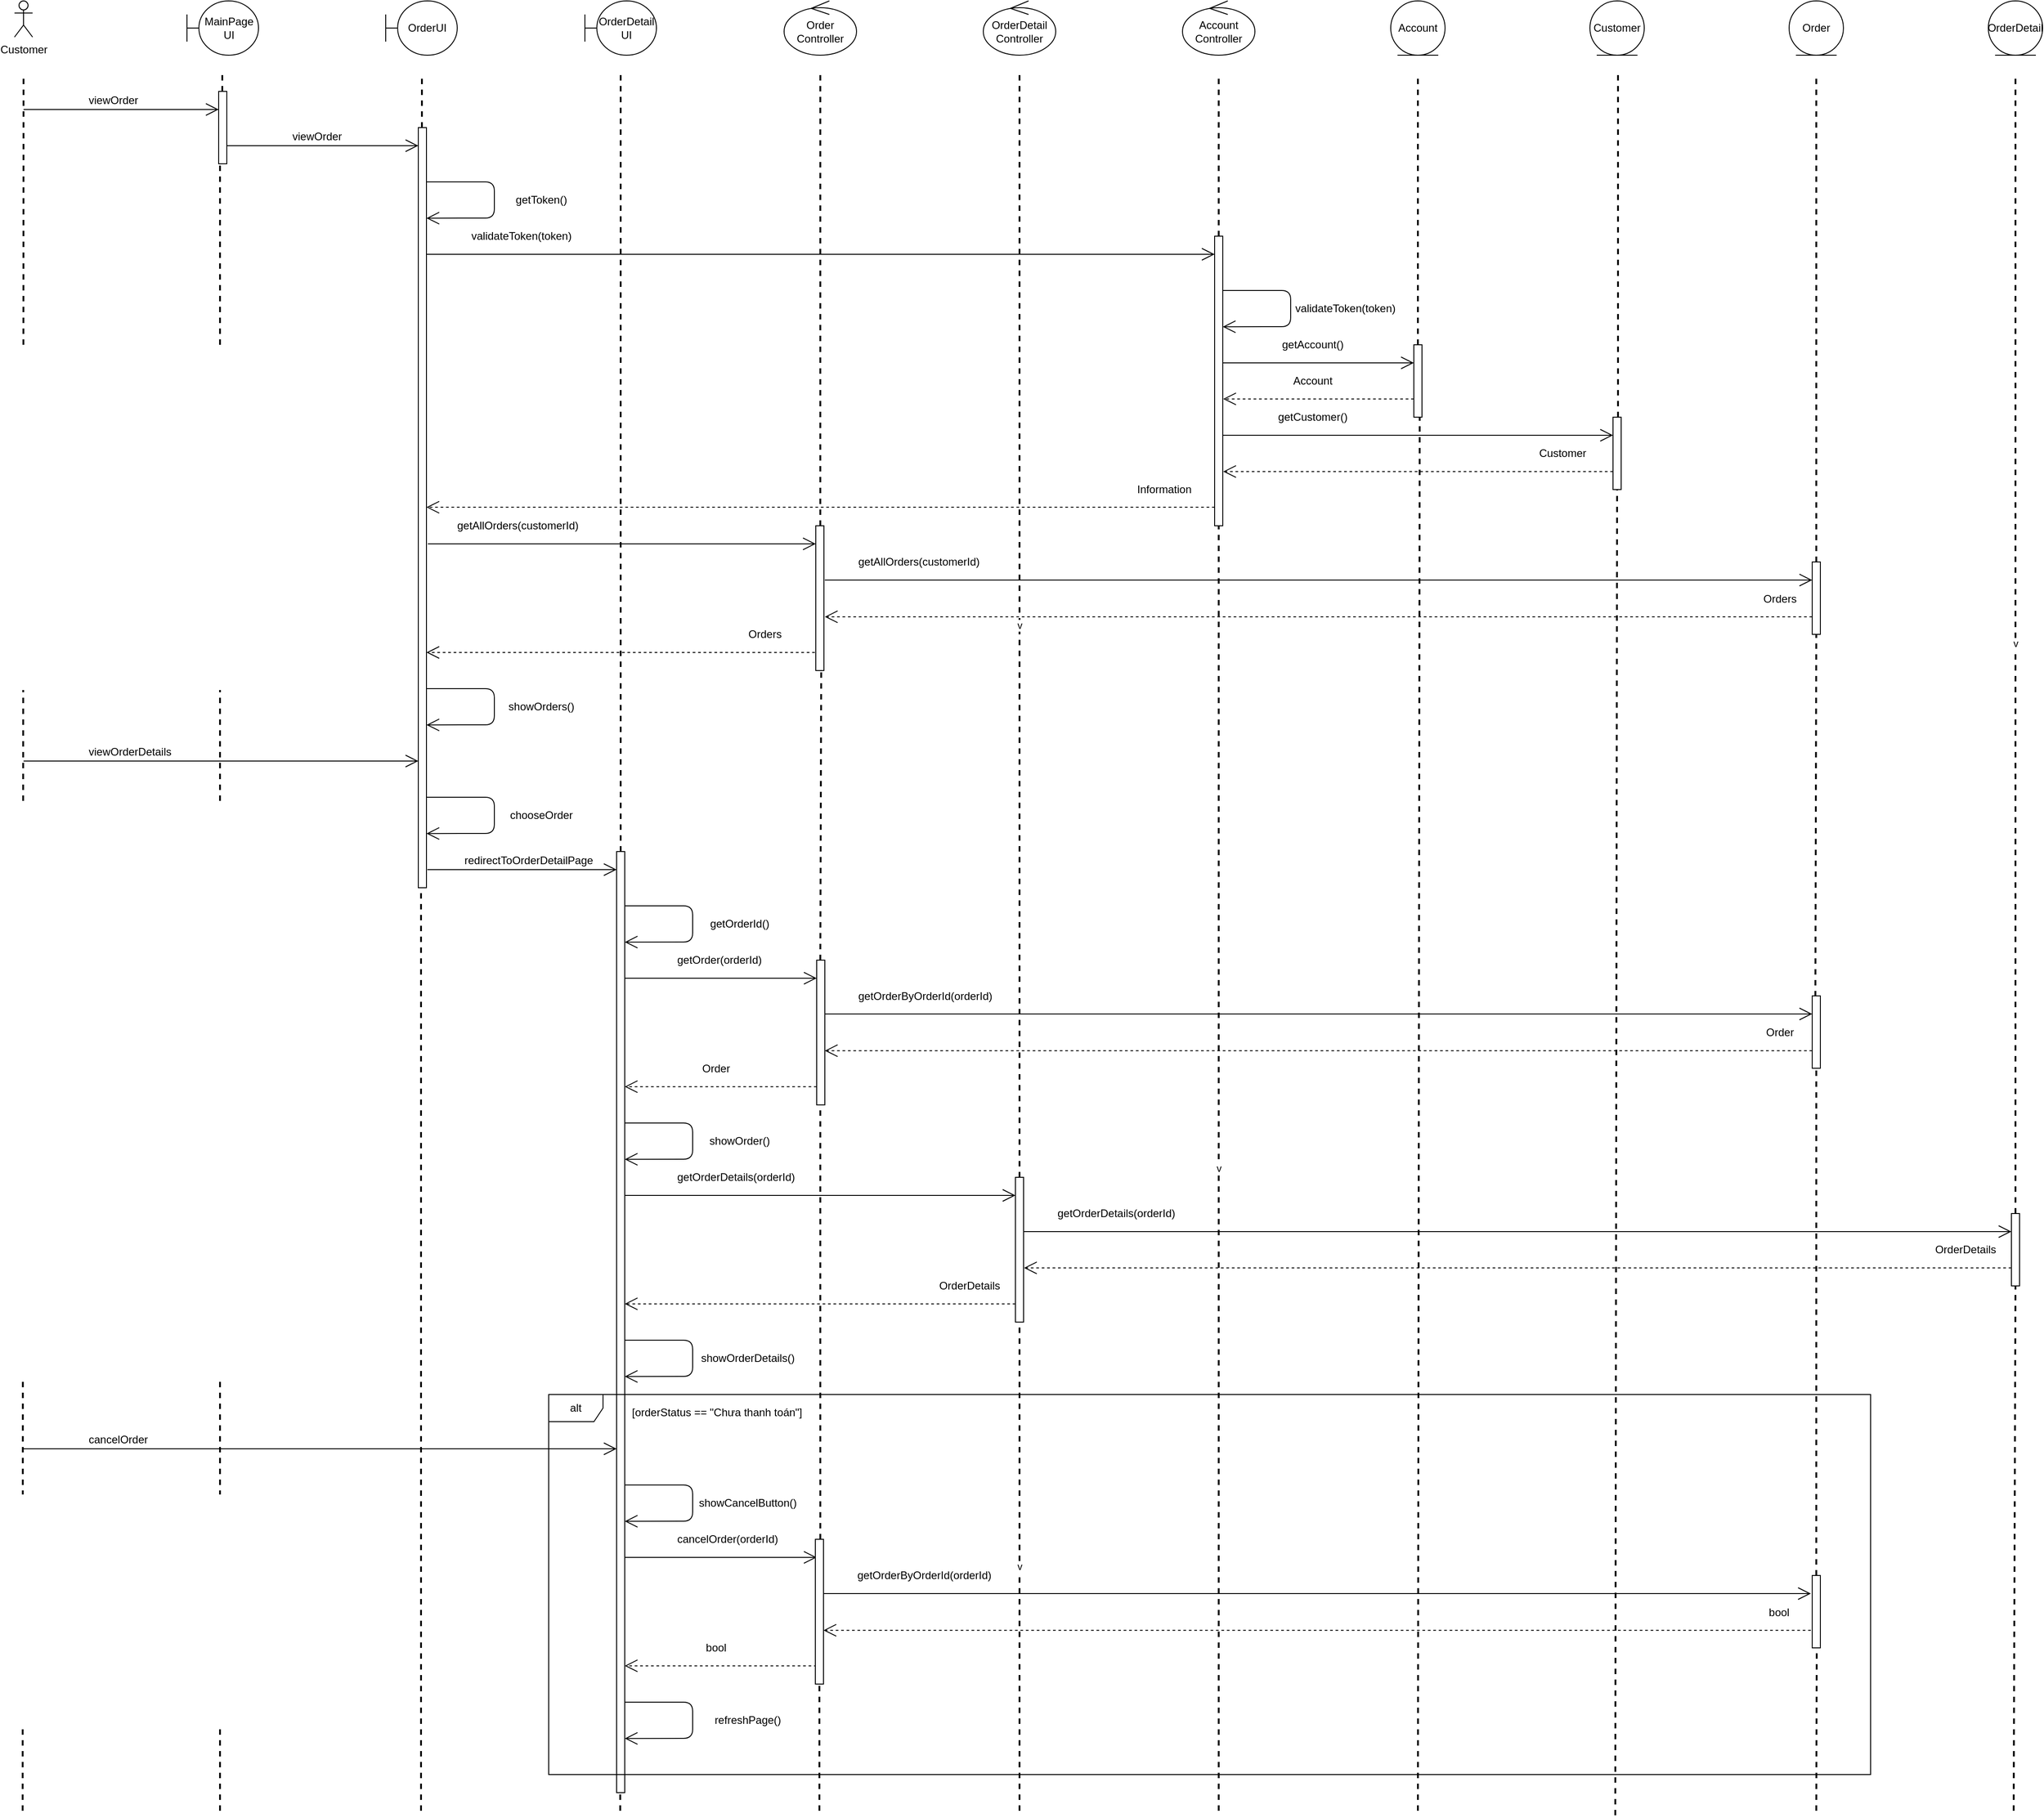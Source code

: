 <mxfile version="12.3.1" type="device" pages="1"><diagram id="H_6IchhFZ6s9p4sD7H1I" name="Page-1"><mxGraphModel dx="1656" dy="822" grid="1" gridSize="10" guides="1" tooltips="1" connect="1" arrows="1" fold="1" page="1" pageScale="1" pageWidth="850" pageHeight="1100" math="0" shadow="0"><root><mxCell id="0"/><mxCell id="1" parent="0"/><mxCell id="Udrd-GftmJEGv7remKm3-1" value="Customer" style="shape=umlActor;verticalLabelPosition=bottom;labelBackgroundColor=#ffffff;verticalAlign=top;html=1;outlineConnect=0;" parent="1" vertex="1"><mxGeometry x="110" y="40" width="20" height="40" as="geometry"/></mxCell><mxCell id="Udrd-GftmJEGv7remKm3-2" value="" style="endArrow=none;dashed=1;html=1;strokeWidth=2;" parent="1" edge="1"><mxGeometry width="50" height="50" relative="1" as="geometry"><mxPoint x="119" y="2040" as="sourcePoint"/><mxPoint x="120" y="120" as="targetPoint"/></mxGeometry></mxCell><mxCell id="Udrd-GftmJEGv7remKm3-5" value="MainPage&lt;br&gt;UI" style="shape=umlBoundary;whiteSpace=wrap;html=1;" parent="1" vertex="1"><mxGeometry x="300.5" y="40" width="79" height="60" as="geometry"/></mxCell><mxCell id="Udrd-GftmJEGv7remKm3-6" value="OrderUI" style="shape=umlBoundary;whiteSpace=wrap;html=1;" parent="1" vertex="1"><mxGeometry x="520" y="40" width="79" height="60" as="geometry"/></mxCell><mxCell id="Udrd-GftmJEGv7remKm3-156" value="" style="endArrow=none;dashed=1;html=1;strokeWidth=2;" parent="1" source="Udrd-GftmJEGv7remKm3-174" edge="1"><mxGeometry width="50" height="50" relative="1" as="geometry"><mxPoint x="339.5" y="3742" as="sourcePoint"/><mxPoint x="339.5" y="120" as="targetPoint"/></mxGeometry></mxCell><mxCell id="Udrd-GftmJEGv7remKm3-157" value="" style="endArrow=none;dashed=1;html=1;strokeWidth=2;" parent="1" source="Udrd-GftmJEGv7remKm3-178" edge="1"><mxGeometry width="50" height="50" relative="1" as="geometry"><mxPoint x="560" y="3742" as="sourcePoint"/><mxPoint x="560" y="120" as="targetPoint"/></mxGeometry></mxCell><mxCell id="Udrd-GftmJEGv7remKm3-158" value="" style="endArrow=none;dashed=1;html=1;strokeWidth=2;" parent="1" source="Udrd-GftmJEGv7remKm3-215" edge="1"><mxGeometry width="50" height="50" relative="1" as="geometry"><mxPoint x="779.5" y="3742" as="sourcePoint"/><mxPoint x="779.5" y="120" as="targetPoint"/></mxGeometry></mxCell><mxCell id="Udrd-GftmJEGv7remKm3-160" value="OrderDetail&lt;br&gt;UI" style="shape=umlBoundary;whiteSpace=wrap;html=1;" parent="1" vertex="1"><mxGeometry x="740" y="40" width="79" height="60" as="geometry"/></mxCell><mxCell id="Udrd-GftmJEGv7remKm3-161" value="Order&lt;br&gt;Controller" style="ellipse;shape=umlControl;whiteSpace=wrap;html=1;" parent="1" vertex="1"><mxGeometry x="960" y="40" width="80" height="60" as="geometry"/></mxCell><mxCell id="Udrd-GftmJEGv7remKm3-162" value="OrderDetail&lt;br&gt;Controller" style="ellipse;shape=umlControl;whiteSpace=wrap;html=1;" parent="1" vertex="1"><mxGeometry x="1180" y="40" width="80" height="60" as="geometry"/></mxCell><mxCell id="Udrd-GftmJEGv7remKm3-163" value="v" style="endArrow=none;dashed=1;html=1;strokeWidth=2;" parent="1" source="Udrd-GftmJEGv7remKm3-237" edge="1"><mxGeometry width="50" height="50" relative="1" as="geometry"><mxPoint x="1220" y="3742" as="sourcePoint"/><mxPoint x="1220" y="120" as="targetPoint"/></mxGeometry></mxCell><mxCell id="Udrd-GftmJEGv7remKm3-167" value="Account&lt;br&gt;Controller" style="ellipse;shape=umlControl;whiteSpace=wrap;html=1;" parent="1" vertex="1"><mxGeometry x="1400" y="40" width="80" height="60" as="geometry"/></mxCell><mxCell id="Udrd-GftmJEGv7remKm3-168" value="Account&lt;span style=&quot;color: rgba(0 , 0 , 0 , 0) ; font-family: monospace ; font-size: 0px ; white-space: nowrap&quot;&gt;%3CmxGraphModel%3E%3Croot%3E%3CmxCell%20id%3D%220%22%2F%3E%3CmxCell%20id%3D%221%22%20parent%3D%220%22%2F%3E%3CmxCell%20id%3D%222%22%20value%3D%22%22%20style%3D%22endArrow%3Dopen%3BendFill%3D1%3BendSize%3D12%3Bhtml%3D1%3B%22%20edge%3D%221%22%20parent%3D%221%22%3E%3CmxGeometry%20width%3D%22160%22%20relative%3D%221%22%20as%3D%22geometry%22%3E%3CmxPoint%20x%3D%22140%22%20y%3D%22160%22%20as%3D%22sourcePoint%22%2F%3E%3CmxPoint%20x%3D%22354.0%22%20y%3D%22160%22%20as%3D%22targetPoint%22%2F%3E%3C%2FmxGeometry%3E%3C%2FmxCell%3E%3C%2Froot%3E%3C%2FmxGraphModel%3E&lt;/span&gt;" style="ellipse;shape=umlEntity;whiteSpace=wrap;html=1;" parent="1" vertex="1"><mxGeometry x="1630" y="40" width="60" height="60" as="geometry"/></mxCell><mxCell id="Udrd-GftmJEGv7remKm3-169" value="Customer" style="ellipse;shape=umlEntity;whiteSpace=wrap;html=1;" parent="1" vertex="1"><mxGeometry x="1850" y="40" width="60" height="60" as="geometry"/></mxCell><mxCell id="Udrd-GftmJEGv7remKm3-170" value="Order" style="ellipse;shape=umlEntity;whiteSpace=wrap;html=1;" parent="1" vertex="1"><mxGeometry x="2070" y="40" width="60" height="60" as="geometry"/></mxCell><mxCell id="Udrd-GftmJEGv7remKm3-172" value="" style="endArrow=open;endFill=1;endSize=12;html=1;" parent="1" edge="1"><mxGeometry width="160" relative="1" as="geometry"><mxPoint x="120" y="160" as="sourcePoint"/><mxPoint x="335.5" y="160" as="targetPoint"/></mxGeometry></mxCell><mxCell id="Udrd-GftmJEGv7remKm3-173" value="viewOrder" style="text;html=1;resizable=0;points=[];autosize=1;align=left;verticalAlign=top;spacingTop=-4;" parent="1" vertex="1"><mxGeometry x="190" y="140" width="70" height="20" as="geometry"/></mxCell><mxCell id="Udrd-GftmJEGv7remKm3-174" value="" style="html=1;points=[];perimeter=orthogonalPerimeter;" parent="1" vertex="1"><mxGeometry x="335.5" y="140" width="9" height="80" as="geometry"/></mxCell><mxCell id="Udrd-GftmJEGv7remKm3-175" value="" style="endArrow=none;dashed=1;html=1;strokeWidth=2;" parent="1" target="Udrd-GftmJEGv7remKm3-174" edge="1"><mxGeometry width="50" height="50" relative="1" as="geometry"><mxPoint x="337" y="2040" as="sourcePoint"/><mxPoint x="339.5" y="120" as="targetPoint"/></mxGeometry></mxCell><mxCell id="Udrd-GftmJEGv7remKm3-176" value="" style="endArrow=open;endFill=1;endSize=12;html=1;" parent="1" target="Udrd-GftmJEGv7remKm3-178" edge="1"><mxGeometry width="160" relative="1" as="geometry"><mxPoint x="344.5" y="200" as="sourcePoint"/><mxPoint x="560" y="200" as="targetPoint"/></mxGeometry></mxCell><mxCell id="Udrd-GftmJEGv7remKm3-177" value="viewOrder" style="text;html=1;resizable=0;points=[];autosize=1;align=left;verticalAlign=top;spacingTop=-4;" parent="1" vertex="1"><mxGeometry x="414.5" y="180" width="70" height="20" as="geometry"/></mxCell><mxCell id="Udrd-GftmJEGv7remKm3-178" value="" style="html=1;points=[];perimeter=orthogonalPerimeter;" parent="1" vertex="1"><mxGeometry x="556" y="180" width="9" height="840" as="geometry"/></mxCell><mxCell id="Udrd-GftmJEGv7remKm3-179" value="" style="endArrow=none;dashed=1;html=1;strokeWidth=2;" parent="1" target="Udrd-GftmJEGv7remKm3-178" edge="1"><mxGeometry width="50" height="50" relative="1" as="geometry"><mxPoint x="559" y="2040" as="sourcePoint"/><mxPoint x="560" y="1020" as="targetPoint"/></mxGeometry></mxCell><mxCell id="Udrd-GftmJEGv7remKm3-180" value="" style="endArrow=open;endFill=1;endSize=12;html=1;entryX=1.002;entryY=0.167;entryDx=0;entryDy=0;entryPerimeter=0;" parent="1" edge="1"><mxGeometry width="160" relative="1" as="geometry"><mxPoint x="565.0" y="240" as="sourcePoint"/><mxPoint x="565.02" y="280.12" as="targetPoint"/><Array as="points"><mxPoint x="640" y="240"/><mxPoint x="640" y="280"/></Array></mxGeometry></mxCell><mxCell id="Udrd-GftmJEGv7remKm3-181" value="getToken()" style="text;html=1;strokeColor=none;fillColor=none;align=center;verticalAlign=middle;whiteSpace=wrap;rounded=0;" parent="1" vertex="1"><mxGeometry x="671.5" y="250" width="40" height="20" as="geometry"/></mxCell><mxCell id="Udrd-GftmJEGv7remKm3-182" value="validateToken(token)" style="text;html=1;strokeColor=none;fillColor=none;align=center;verticalAlign=middle;whiteSpace=wrap;rounded=0;" parent="1" vertex="1"><mxGeometry x="575" y="290" width="190" height="20" as="geometry"/></mxCell><mxCell id="Udrd-GftmJEGv7remKm3-183" value="" style="endArrow=open;endFill=1;endSize=12;html=1;" parent="1" target="Udrd-GftmJEGv7remKm3-184" edge="1"><mxGeometry width="160" relative="1" as="geometry"><mxPoint x="565.0" y="320.0" as="sourcePoint"/><mxPoint x="1217" y="320.0" as="targetPoint"/></mxGeometry></mxCell><mxCell id="Udrd-GftmJEGv7remKm3-184" value="" style="html=1;points=[];perimeter=orthogonalPerimeter;" parent="1" vertex="1"><mxGeometry x="1435.5" y="300" width="9" height="320" as="geometry"/></mxCell><mxCell id="Udrd-GftmJEGv7remKm3-185" value="v" style="endArrow=none;dashed=1;html=1;strokeWidth=2;" parent="1" target="Udrd-GftmJEGv7remKm3-184" edge="1"><mxGeometry width="50" height="50" relative="1" as="geometry"><mxPoint x="1440" y="2040" as="sourcePoint"/><mxPoint x="1440" y="120" as="targetPoint"/></mxGeometry></mxCell><mxCell id="Udrd-GftmJEGv7remKm3-186" value="" style="endArrow=open;endFill=1;endSize=12;html=1;entryX=1.002;entryY=0.167;entryDx=0;entryDy=0;entryPerimeter=0;" parent="1" edge="1"><mxGeometry width="160" relative="1" as="geometry"><mxPoint x="1444.5" y="360.0" as="sourcePoint"/><mxPoint x="1444.52" y="400.12" as="targetPoint"/><Array as="points"><mxPoint x="1519.5" y="360"/><mxPoint x="1519.5" y="400"/></Array></mxGeometry></mxCell><mxCell id="Udrd-GftmJEGv7remKm3-187" value="validateToken(token)" style="text;html=1;strokeColor=none;fillColor=none;align=center;verticalAlign=middle;whiteSpace=wrap;rounded=0;" parent="1" vertex="1"><mxGeometry x="1560" y="370" width="40" height="20" as="geometry"/></mxCell><mxCell id="Udrd-GftmJEGv7remKm3-188" value="getAccount()" style="text;html=1;strokeColor=none;fillColor=none;align=center;verticalAlign=middle;whiteSpace=wrap;rounded=0;" parent="1" vertex="1"><mxGeometry x="1449" y="410" width="190" height="20" as="geometry"/></mxCell><mxCell id="Udrd-GftmJEGv7remKm3-190" value="" style="endArrow=open;endFill=1;endSize=12;html=1;dashed=1;strokeWidth=1;jumpSize=6;" parent="1" source="Udrd-GftmJEGv7remKm3-196" edge="1"><mxGeometry width="160" relative="1" as="geometry"><mxPoint x="2535.563" y="479.84" as="sourcePoint"/><mxPoint x="1445" y="479.84" as="targetPoint"/></mxGeometry></mxCell><mxCell id="Udrd-GftmJEGv7remKm3-191" value="Account" style="text;html=1;strokeColor=none;fillColor=none;align=center;verticalAlign=middle;whiteSpace=wrap;rounded=0;" parent="1" vertex="1"><mxGeometry x="1524" y="450" width="40" height="20" as="geometry"/></mxCell><mxCell id="Udrd-GftmJEGv7remKm3-192" value="getCustomer()" style="text;html=1;strokeColor=none;fillColor=none;align=center;verticalAlign=middle;whiteSpace=wrap;rounded=0;" parent="1" vertex="1"><mxGeometry x="1449" y="490" width="190" height="20" as="geometry"/></mxCell><mxCell id="Udrd-GftmJEGv7remKm3-193" value="" style="endArrow=open;endFill=1;endSize=12;html=1;" parent="1" target="Udrd-GftmJEGv7remKm3-200" edge="1"><mxGeometry width="160" relative="1" as="geometry"><mxPoint x="1445.0" y="520" as="sourcePoint"/><mxPoint x="2755.0" y="520" as="targetPoint"/></mxGeometry></mxCell><mxCell id="Udrd-GftmJEGv7remKm3-194" value="" style="endArrow=open;endFill=1;endSize=12;html=1;dashed=1;strokeWidth=1;jumpSize=6;" parent="1" source="Udrd-GftmJEGv7remKm3-200" edge="1"><mxGeometry width="160" relative="1" as="geometry"><mxPoint x="2755.0" y="560.08" as="sourcePoint"/><mxPoint x="1445" y="560.08" as="targetPoint"/></mxGeometry></mxCell><mxCell id="Udrd-GftmJEGv7remKm3-195" value="Customer" style="text;html=1;strokeColor=none;fillColor=none;align=center;verticalAlign=middle;whiteSpace=wrap;rounded=0;" parent="1" vertex="1"><mxGeometry x="1800" y="529.5" width="40" height="20" as="geometry"/></mxCell><mxCell id="Udrd-GftmJEGv7remKm3-196" value="" style="html=1;points=[];perimeter=orthogonalPerimeter;" parent="1" vertex="1"><mxGeometry x="1655.5" y="420" width="9" height="80" as="geometry"/></mxCell><mxCell id="Udrd-GftmJEGv7remKm3-197" value="" style="endArrow=open;endFill=1;endSize=12;html=1;" parent="1" target="Udrd-GftmJEGv7remKm3-196" edge="1"><mxGeometry width="160" relative="1" as="geometry"><mxPoint x="1445.0" y="440.0" as="sourcePoint"/><mxPoint x="2535.5" y="440.0" as="targetPoint"/></mxGeometry></mxCell><mxCell id="Udrd-GftmJEGv7remKm3-198" value="OrderDetail" style="ellipse;shape=umlEntity;whiteSpace=wrap;html=1;" parent="1" vertex="1"><mxGeometry x="2290" y="40" width="60" height="60" as="geometry"/></mxCell><mxCell id="Udrd-GftmJEGv7remKm3-199" value="v" style="endArrow=none;dashed=1;html=1;strokeWidth=2;" parent="1" source="Udrd-GftmJEGv7remKm3-241" edge="1"><mxGeometry width="50" height="50" relative="1" as="geometry"><mxPoint x="2320" y="3742" as="sourcePoint"/><mxPoint x="2320" y="120" as="targetPoint"/></mxGeometry></mxCell><mxCell id="Udrd-GftmJEGv7remKm3-200" value="" style="html=1;points=[];perimeter=orthogonalPerimeter;" parent="1" vertex="1"><mxGeometry x="1875.5" y="500" width="9" height="80" as="geometry"/></mxCell><mxCell id="Udrd-GftmJEGv7remKm3-201" value="" style="endArrow=open;endFill=1;endSize=12;html=1;dashed=1;strokeWidth=1;jumpSize=6;exitX=0.01;exitY=0.936;exitDx=0;exitDy=0;exitPerimeter=0;" parent="1" target="Udrd-GftmJEGv7remKm3-178" edge="1"><mxGeometry width="160" relative="1" as="geometry"><mxPoint x="1435.59" y="599.52" as="sourcePoint"/><mxPoint x="784.5" y="599.52" as="targetPoint"/></mxGeometry></mxCell><mxCell id="Udrd-GftmJEGv7remKm3-202" value="Information" style="text;html=1;strokeColor=none;fillColor=none;align=center;verticalAlign=middle;whiteSpace=wrap;rounded=0;" parent="1" vertex="1"><mxGeometry x="1360" y="570" width="40" height="20" as="geometry"/></mxCell><mxCell id="Udrd-GftmJEGv7remKm3-203" value="" style="html=1;points=[];perimeter=orthogonalPerimeter;" parent="1" vertex="1"><mxGeometry x="995" y="620" width="9" height="160" as="geometry"/></mxCell><mxCell id="Udrd-GftmJEGv7remKm3-205" value="getAllOrders(customerId)" style="text;html=1;strokeColor=none;fillColor=none;align=center;verticalAlign=middle;whiteSpace=wrap;rounded=0;" parent="1" vertex="1"><mxGeometry x="570.5" y="610" width="190" height="20" as="geometry"/></mxCell><mxCell id="Udrd-GftmJEGv7remKm3-206" value="" style="endArrow=open;endFill=1;endSize=12;html=1;dashed=1;strokeWidth=1;jumpSize=6;" parent="1" edge="1"><mxGeometry width="160" relative="1" as="geometry"><mxPoint x="994" y="760" as="sourcePoint"/><mxPoint x="565" y="760" as="targetPoint"/></mxGeometry></mxCell><mxCell id="Udrd-GftmJEGv7remKm3-207" value="Orders" style="text;html=1;strokeColor=none;fillColor=none;align=center;verticalAlign=middle;whiteSpace=wrap;rounded=0;" parent="1" vertex="1"><mxGeometry x="919" y="730" width="40" height="20" as="geometry"/></mxCell><mxCell id="Udrd-GftmJEGv7remKm3-208" value="" style="endArrow=open;endFill=1;endSize=12;html=1;" parent="1" target="Udrd-GftmJEGv7remKm3-203" edge="1"><mxGeometry width="160" relative="1" as="geometry"><mxPoint x="566.5" y="640.0" as="sourcePoint"/><mxPoint x="777" y="640.0" as="targetPoint"/></mxGeometry></mxCell><mxCell id="Udrd-GftmJEGv7remKm3-209" value="" style="endArrow=open;endFill=1;endSize=12;html=1;entryX=1.002;entryY=0.167;entryDx=0;entryDy=0;entryPerimeter=0;" parent="1" edge="1"><mxGeometry width="160" relative="1" as="geometry"><mxPoint x="565.0" y="800" as="sourcePoint"/><mxPoint x="565.02" y="840.12" as="targetPoint"/><Array as="points"><mxPoint x="640" y="800"/><mxPoint x="640" y="840"/></Array></mxGeometry></mxCell><mxCell id="Udrd-GftmJEGv7remKm3-210" value="showOrders()" style="text;html=1;strokeColor=none;fillColor=none;align=center;verticalAlign=middle;whiteSpace=wrap;rounded=0;" parent="1" vertex="1"><mxGeometry x="671.5" y="810" width="40" height="20" as="geometry"/></mxCell><mxCell id="Udrd-GftmJEGv7remKm3-211" value="" style="endArrow=open;endFill=1;endSize=12;html=1;" parent="1" edge="1"><mxGeometry width="160" relative="1" as="geometry"><mxPoint x="120.0" y="880" as="sourcePoint"/><mxPoint x="556" y="880" as="targetPoint"/></mxGeometry></mxCell><mxCell id="Udrd-GftmJEGv7remKm3-212" value="viewOrderDetails" style="text;html=1;resizable=0;points=[];autosize=1;align=left;verticalAlign=top;spacingTop=-4;" parent="1" vertex="1"><mxGeometry x="190" y="860" width="110" height="20" as="geometry"/></mxCell><mxCell id="Udrd-GftmJEGv7remKm3-213" value="" style="endArrow=open;endFill=1;endSize=12;html=1;entryX=1.002;entryY=0.167;entryDx=0;entryDy=0;entryPerimeter=0;" parent="1" edge="1"><mxGeometry width="160" relative="1" as="geometry"><mxPoint x="565.0" y="920" as="sourcePoint"/><mxPoint x="565.02" y="960.12" as="targetPoint"/><Array as="points"><mxPoint x="640" y="920"/><mxPoint x="640" y="960"/></Array></mxGeometry></mxCell><mxCell id="Udrd-GftmJEGv7remKm3-214" value="chooseOrder" style="text;html=1;strokeColor=none;fillColor=none;align=center;verticalAlign=middle;whiteSpace=wrap;rounded=0;" parent="1" vertex="1"><mxGeometry x="671.5" y="930" width="40" height="20" as="geometry"/></mxCell><mxCell id="Udrd-GftmJEGv7remKm3-215" value="" style="html=1;points=[];perimeter=orthogonalPerimeter;" parent="1" vertex="1"><mxGeometry x="775" y="980" width="9" height="1040" as="geometry"/></mxCell><mxCell id="Udrd-GftmJEGv7remKm3-216" value="" style="endArrow=none;dashed=1;html=1;strokeWidth=2;" parent="1" edge="1"><mxGeometry width="50" height="50" relative="1" as="geometry"><mxPoint x="779" y="2040" as="sourcePoint"/><mxPoint x="779" y="2020.0" as="targetPoint"/></mxGeometry></mxCell><mxCell id="Udrd-GftmJEGv7remKm3-217" value="" style="endArrow=open;endFill=1;endSize=12;html=1;" parent="1" target="Udrd-GftmJEGv7remKm3-215" edge="1"><mxGeometry width="160" relative="1" as="geometry"><mxPoint x="566" y="1000" as="sourcePoint"/><mxPoint x="760" y="1000" as="targetPoint"/></mxGeometry></mxCell><mxCell id="Udrd-GftmJEGv7remKm3-218" value="redirectToOrderDetailPage" style="text;html=1;resizable=0;points=[];autosize=1;align=left;verticalAlign=top;spacingTop=-4;" parent="1" vertex="1"><mxGeometry x="605" y="980" width="160" height="20" as="geometry"/></mxCell><mxCell id="Udrd-GftmJEGv7remKm3-222" value="" style="endArrow=open;endFill=1;endSize=12;html=1;entryX=1.002;entryY=0.167;entryDx=0;entryDy=0;entryPerimeter=0;" parent="1" edge="1"><mxGeometry width="160" relative="1" as="geometry"><mxPoint x="784.0" y="1040" as="sourcePoint"/><mxPoint x="784.02" y="1080.12" as="targetPoint"/><Array as="points"><mxPoint x="859" y="1040"/><mxPoint x="859" y="1080"/></Array></mxGeometry></mxCell><mxCell id="Udrd-GftmJEGv7remKm3-223" value="getOrderId()" style="text;html=1;strokeColor=none;fillColor=none;align=center;verticalAlign=middle;whiteSpace=wrap;rounded=0;" parent="1" vertex="1"><mxGeometry x="890.5" y="1050" width="40" height="20" as="geometry"/></mxCell><mxCell id="Udrd-GftmJEGv7remKm3-221" value="" style="html=1;points=[];perimeter=orthogonalPerimeter;" parent="1" vertex="1"><mxGeometry x="996" y="1100" width="9" height="160" as="geometry"/></mxCell><mxCell id="Udrd-GftmJEGv7remKm3-225" value="" style="endArrow=open;endFill=1;endSize=12;html=1;" parent="1" target="Udrd-GftmJEGv7remKm3-221" edge="1"><mxGeometry width="160" relative="1" as="geometry"><mxPoint x="784" y="1120" as="sourcePoint"/><mxPoint x="940" y="1120" as="targetPoint"/></mxGeometry></mxCell><mxCell id="Udrd-GftmJEGv7remKm3-226" value="getOrder(orderId)" style="text;html=1;resizable=0;points=[];autosize=1;align=left;verticalAlign=top;spacingTop=-4;" parent="1" vertex="1"><mxGeometry x="840" y="1090" width="110" height="20" as="geometry"/></mxCell><mxCell id="Udrd-GftmJEGv7remKm3-227" value="" style="html=1;points=[];perimeter=orthogonalPerimeter;" parent="1" vertex="1"><mxGeometry x="2095.5" y="1139.5" width="9" height="80" as="geometry"/></mxCell><mxCell id="Udrd-GftmJEGv7remKm3-228" value="" style="endArrow=open;endFill=1;endSize=12;html=1;" parent="1" target="Udrd-GftmJEGv7remKm3-227" edge="1"><mxGeometry width="160" relative="1" as="geometry"><mxPoint x="1005" y="1159.5" as="sourcePoint"/><mxPoint x="1217" y="1159.5" as="targetPoint"/></mxGeometry></mxCell><mxCell id="Udrd-GftmJEGv7remKm3-229" value="getOrderByOrderId(orderId)" style="text;html=1;resizable=0;points=[];autosize=1;align=left;verticalAlign=top;spacingTop=-4;" parent="1" vertex="1"><mxGeometry x="1040" y="1129.5" width="160" height="20" as="geometry"/></mxCell><mxCell id="Udrd-GftmJEGv7remKm3-230" value="" style="endArrow=open;endFill=1;endSize=12;html=1;dashed=1;strokeWidth=1;jumpSize=6;" parent="1" target="Udrd-GftmJEGv7remKm3-221" edge="1"><mxGeometry width="160" relative="1" as="geometry"><mxPoint x="2095.5" y="1200.08" as="sourcePoint"/><mxPoint x="1665" y="1200.08" as="targetPoint"/></mxGeometry></mxCell><mxCell id="Udrd-GftmJEGv7remKm3-231" value="Order" style="text;html=1;strokeColor=none;fillColor=none;align=center;verticalAlign=middle;whiteSpace=wrap;rounded=0;" parent="1" vertex="1"><mxGeometry x="2040" y="1170" width="40" height="20" as="geometry"/></mxCell><mxCell id="Udrd-GftmJEGv7remKm3-232" value="" style="endArrow=open;endFill=1;endSize=12;html=1;dashed=1;strokeWidth=1;jumpSize=6;" parent="1" target="Udrd-GftmJEGv7remKm3-215" edge="1"><mxGeometry width="160" relative="1" as="geometry"><mxPoint x="996" y="1239.84" as="sourcePoint"/><mxPoint x="850" y="1239" as="targetPoint"/></mxGeometry></mxCell><mxCell id="Udrd-GftmJEGv7remKm3-233" value="Order" style="text;html=1;strokeColor=none;fillColor=none;align=center;verticalAlign=middle;whiteSpace=wrap;rounded=0;" parent="1" vertex="1"><mxGeometry x="864.5" y="1210" width="40" height="20" as="geometry"/></mxCell><mxCell id="Udrd-GftmJEGv7remKm3-234" value="" style="endArrow=open;endFill=1;endSize=12;html=1;entryX=1.002;entryY=0.167;entryDx=0;entryDy=0;entryPerimeter=0;" parent="1" edge="1"><mxGeometry width="160" relative="1" as="geometry"><mxPoint x="784.0" y="1280" as="sourcePoint"/><mxPoint x="784.02" y="1320.12" as="targetPoint"/><Array as="points"><mxPoint x="859" y="1280"/><mxPoint x="859" y="1320"/></Array></mxGeometry></mxCell><mxCell id="Udrd-GftmJEGv7remKm3-235" value="showOrder()" style="text;html=1;strokeColor=none;fillColor=none;align=center;verticalAlign=middle;whiteSpace=wrap;rounded=0;" parent="1" vertex="1"><mxGeometry x="890.5" y="1290" width="40" height="20" as="geometry"/></mxCell><mxCell id="Udrd-GftmJEGv7remKm3-237" value="" style="html=1;points=[];perimeter=orthogonalPerimeter;" parent="1" vertex="1"><mxGeometry x="1215.5" y="1340" width="9" height="160" as="geometry"/></mxCell><mxCell id="Udrd-GftmJEGv7remKm3-238" value="v" style="endArrow=none;dashed=1;html=1;strokeWidth=2;" parent="1" target="Udrd-GftmJEGv7remKm3-237" edge="1"><mxGeometry width="50" height="50" relative="1" as="geometry"><mxPoint x="1220" y="2040" as="sourcePoint"/><mxPoint x="1220" y="200" as="targetPoint"/></mxGeometry></mxCell><mxCell id="Udrd-GftmJEGv7remKm3-239" value="" style="endArrow=open;endFill=1;endSize=12;html=1;" parent="1" target="Udrd-GftmJEGv7remKm3-237" edge="1"><mxGeometry width="160" relative="1" as="geometry"><mxPoint x="784" y="1360" as="sourcePoint"/><mxPoint x="996" y="1360" as="targetPoint"/></mxGeometry></mxCell><mxCell id="Udrd-GftmJEGv7remKm3-240" value="getOrderDetails(orderId)" style="text;html=1;resizable=0;points=[];autosize=1;align=left;verticalAlign=top;spacingTop=-4;" parent="1" vertex="1"><mxGeometry x="840" y="1330" width="150" height="20" as="geometry"/></mxCell><mxCell id="Udrd-GftmJEGv7remKm3-241" value="" style="html=1;points=[];perimeter=orthogonalPerimeter;" parent="1" vertex="1"><mxGeometry x="2315.5" y="1380" width="9" height="80" as="geometry"/></mxCell><mxCell id="Udrd-GftmJEGv7remKm3-243" value="" style="endArrow=open;endFill=1;endSize=12;html=1;" parent="1" edge="1"><mxGeometry width="160" relative="1" as="geometry"><mxPoint x="1225" y="1400" as="sourcePoint"/><mxPoint x="2315.5" y="1400" as="targetPoint"/></mxGeometry></mxCell><mxCell id="Udrd-GftmJEGv7remKm3-244" value="getOrderDetails(orderId)" style="text;html=1;resizable=0;points=[];autosize=1;align=left;verticalAlign=top;spacingTop=-4;" parent="1" vertex="1"><mxGeometry x="1260" y="1370" width="150" height="20" as="geometry"/></mxCell><mxCell id="Udrd-GftmJEGv7remKm3-245" value="" style="endArrow=open;endFill=1;endSize=12;html=1;dashed=1;strokeWidth=1;jumpSize=6;" parent="1" edge="1"><mxGeometry width="160" relative="1" as="geometry"><mxPoint x="2315.5" y="1440.08" as="sourcePoint"/><mxPoint x="1225" y="1440.08" as="targetPoint"/></mxGeometry></mxCell><mxCell id="Udrd-GftmJEGv7remKm3-246" value="OrderDetails" style="text;html=1;strokeColor=none;fillColor=none;align=center;verticalAlign=middle;whiteSpace=wrap;rounded=0;" parent="1" vertex="1"><mxGeometry x="2230" y="1410" width="70" height="20" as="geometry"/></mxCell><mxCell id="Udrd-GftmJEGv7remKm3-247" value="" style="endArrow=open;endFill=1;endSize=12;html=1;dashed=1;strokeWidth=1;jumpSize=6;" parent="1" source="Udrd-GftmJEGv7remKm3-237" edge="1"><mxGeometry width="160" relative="1" as="geometry"><mxPoint x="1140" y="1479" as="sourcePoint"/><mxPoint x="784" y="1479.84" as="targetPoint"/></mxGeometry></mxCell><mxCell id="Udrd-GftmJEGv7remKm3-249" value="OrderDetails" style="text;html=1;strokeColor=none;fillColor=none;align=center;verticalAlign=middle;whiteSpace=wrap;rounded=0;" parent="1" vertex="1"><mxGeometry x="1130" y="1450" width="70" height="20" as="geometry"/></mxCell><mxCell id="Udrd-GftmJEGv7remKm3-250" value="" style="endArrow=open;endFill=1;endSize=12;html=1;entryX=1.002;entryY=0.167;entryDx=0;entryDy=0;entryPerimeter=0;" parent="1" edge="1"><mxGeometry width="160" relative="1" as="geometry"><mxPoint x="784.0" y="1520" as="sourcePoint"/><mxPoint x="784.02" y="1560.12" as="targetPoint"/><Array as="points"><mxPoint x="859" y="1520"/><mxPoint x="859" y="1560"/></Array></mxGeometry></mxCell><mxCell id="Udrd-GftmJEGv7remKm3-251" value="showOrderDetails()" style="text;html=1;strokeColor=none;fillColor=none;align=center;verticalAlign=middle;whiteSpace=wrap;rounded=0;" parent="1" vertex="1"><mxGeometry x="900" y="1530" width="40" height="20" as="geometry"/></mxCell><mxCell id="Udrd-GftmJEGv7remKm3-254" value="" style="endArrow=open;endFill=1;endSize=12;html=1;" parent="1" edge="1"><mxGeometry width="160" relative="1" as="geometry"><mxPoint x="120.0" y="1640" as="sourcePoint"/><mxPoint x="775" y="1640" as="targetPoint"/></mxGeometry></mxCell><mxCell id="Udrd-GftmJEGv7remKm3-255" value="cancelOrder" style="text;html=1;resizable=0;points=[];autosize=1;align=left;verticalAlign=top;spacingTop=-4;" parent="1" vertex="1"><mxGeometry x="190" y="1620" width="80" height="20" as="geometry"/></mxCell><mxCell id="Udrd-GftmJEGv7remKm3-256" value="alt" style="shape=umlFrame;whiteSpace=wrap;html=1;" parent="1" vertex="1"><mxGeometry x="700" y="1580" width="1460" height="420" as="geometry"/></mxCell><mxCell id="Udrd-GftmJEGv7remKm3-257" value="[orderStatus == &quot;Chưa thanh toán&quot;]" style="text;html=1;resizable=0;points=[];autosize=1;align=left;verticalAlign=top;spacingTop=-4;" parent="1" vertex="1"><mxGeometry x="790" y="1590" width="200" height="20" as="geometry"/></mxCell><mxCell id="Udrd-GftmJEGv7remKm3-258" value="" style="endArrow=open;endFill=1;endSize=12;html=1;entryX=1.002;entryY=0.167;entryDx=0;entryDy=0;entryPerimeter=0;" parent="1" edge="1"><mxGeometry width="160" relative="1" as="geometry"><mxPoint x="784.0" y="1680" as="sourcePoint"/><mxPoint x="784.02" y="1720.12" as="targetPoint"/><Array as="points"><mxPoint x="859" y="1680"/><mxPoint x="859" y="1720"/></Array></mxGeometry></mxCell><mxCell id="Udrd-GftmJEGv7remKm3-259" value="showCancelButton()" style="text;html=1;strokeColor=none;fillColor=none;align=center;verticalAlign=middle;whiteSpace=wrap;rounded=0;" parent="1" vertex="1"><mxGeometry x="900" y="1690" width="40" height="20" as="geometry"/></mxCell><mxCell id="Udrd-GftmJEGv7remKm3-260" value="" style="endArrow=open;endFill=1;endSize=12;html=1;" parent="1" edge="1"><mxGeometry width="160" relative="1" as="geometry"><mxPoint x="784" y="1760" as="sourcePoint"/><mxPoint x="996" y="1760" as="targetPoint"/></mxGeometry></mxCell><mxCell id="Udrd-GftmJEGv7remKm3-261" value="cancelOrder(orderId)" style="text;html=1;resizable=0;points=[];autosize=1;align=left;verticalAlign=top;spacingTop=-4;" parent="1" vertex="1"><mxGeometry x="840" y="1730" width="130" height="20" as="geometry"/></mxCell><mxCell id="Udrd-GftmJEGv7remKm3-262" value="" style="endArrow=open;endFill=1;endSize=12;html=1;dashed=1;strokeWidth=1;jumpSize=6;" parent="1" edge="1"><mxGeometry width="160" relative="1" as="geometry"><mxPoint x="996" y="1879.84" as="sourcePoint"/><mxPoint x="784" y="1879.84" as="targetPoint"/></mxGeometry></mxCell><mxCell id="Udrd-GftmJEGv7remKm3-263" value="bool" style="text;html=1;strokeColor=none;fillColor=none;align=center;verticalAlign=middle;whiteSpace=wrap;rounded=0;" parent="1" vertex="1"><mxGeometry x="864.5" y="1850" width="40" height="20" as="geometry"/></mxCell><mxCell id="Udrd-GftmJEGv7remKm3-264" value="" style="html=1;points=[];perimeter=orthogonalPerimeter;" parent="1" vertex="1"><mxGeometry x="994.5" y="1740" width="9" height="160" as="geometry"/></mxCell><mxCell id="Udrd-GftmJEGv7remKm3-265" value="" style="endArrow=open;endFill=1;endSize=12;html=1;" parent="1" edge="1"><mxGeometry width="160" relative="1" as="geometry"><mxPoint x="1003.5" y="1800" as="sourcePoint"/><mxPoint x="2094" y="1800" as="targetPoint"/></mxGeometry></mxCell><mxCell id="Udrd-GftmJEGv7remKm3-266" value="getOrderByOrderId(orderId)" style="text;html=1;resizable=0;points=[];autosize=1;align=left;verticalAlign=top;spacingTop=-4;" parent="1" vertex="1"><mxGeometry x="1038.5" y="1770" width="160" height="20" as="geometry"/></mxCell><mxCell id="Udrd-GftmJEGv7remKm3-267" value="" style="endArrow=open;endFill=1;endSize=12;html=1;dashed=1;strokeWidth=1;jumpSize=6;" parent="1" edge="1"><mxGeometry width="160" relative="1" as="geometry"><mxPoint x="2094" y="1840.58" as="sourcePoint"/><mxPoint x="1003.5" y="1840.58" as="targetPoint"/></mxGeometry></mxCell><mxCell id="Udrd-GftmJEGv7remKm3-268" value="bool" style="text;html=1;strokeColor=none;fillColor=none;align=center;verticalAlign=middle;whiteSpace=wrap;rounded=0;" parent="1" vertex="1"><mxGeometry x="2038.5" y="1810.5" width="40" height="20" as="geometry"/></mxCell><mxCell id="Udrd-GftmJEGv7remKm3-269" value="" style="html=1;points=[];perimeter=orthogonalPerimeter;" parent="1" vertex="1"><mxGeometry x="2095.5" y="1780" width="9" height="80" as="geometry"/></mxCell><mxCell id="Udrd-GftmJEGv7remKm3-271" value="" style="endArrow=open;endFill=1;endSize=12;html=1;entryX=1.002;entryY=0.167;entryDx=0;entryDy=0;entryPerimeter=0;" parent="1" edge="1"><mxGeometry width="160" relative="1" as="geometry"><mxPoint x="784.0" y="1920" as="sourcePoint"/><mxPoint x="784.02" y="1960.12" as="targetPoint"/><Array as="points"><mxPoint x="859" y="1920"/><mxPoint x="859" y="1960"/></Array></mxGeometry></mxCell><mxCell id="Udrd-GftmJEGv7remKm3-272" value="refreshPage()" style="text;html=1;strokeColor=none;fillColor=none;align=center;verticalAlign=middle;whiteSpace=wrap;rounded=0;" parent="1" vertex="1"><mxGeometry x="900" y="1930" width="40" height="20" as="geometry"/></mxCell><mxCell id="Udrd-GftmJEGv7remKm3-273" value="" style="endArrow=none;dashed=1;html=1;strokeWidth=2;" parent="1" edge="1"><mxGeometry width="50" height="50" relative="1" as="geometry"><mxPoint x="1000" y="1740" as="sourcePoint"/><mxPoint x="1000" y="1260" as="targetPoint"/></mxGeometry></mxCell><mxCell id="Udrd-GftmJEGv7remKm3-274" value="" style="endArrow=none;dashed=1;html=1;strokeWidth=2;" parent="1" edge="1"><mxGeometry width="50" height="50" relative="1" as="geometry"><mxPoint x="999" y="2040" as="sourcePoint"/><mxPoint x="999" y="1900" as="targetPoint"/></mxGeometry></mxCell><mxCell id="xOsnljlRyLnF_IFKTJfW-1" value="" style="endArrow=open;endFill=1;endSize=12;html=1;" parent="1" edge="1"><mxGeometry width="160" relative="1" as="geometry"><mxPoint x="1005" y="680" as="sourcePoint"/><mxPoint x="2095.5" y="680" as="targetPoint"/></mxGeometry></mxCell><mxCell id="xOsnljlRyLnF_IFKTJfW-2" value="&lt;span style=&quot;text-align: center ; white-space: normal&quot;&gt;getAllOrders(customerId)&lt;/span&gt;" style="text;html=1;resizable=0;points=[];autosize=1;align=left;verticalAlign=top;spacingTop=-4;" parent="1" vertex="1"><mxGeometry x="1040" y="650" width="150" height="20" as="geometry"/></mxCell><mxCell id="xOsnljlRyLnF_IFKTJfW-3" value="" style="endArrow=open;endFill=1;endSize=12;html=1;dashed=1;strokeWidth=1;jumpSize=6;" parent="1" edge="1"><mxGeometry width="160" relative="1" as="geometry"><mxPoint x="2095.5" y="720.58" as="sourcePoint"/><mxPoint x="1005.0" y="720.58" as="targetPoint"/></mxGeometry></mxCell><mxCell id="xOsnljlRyLnF_IFKTJfW-4" value="Orders" style="text;html=1;strokeColor=none;fillColor=none;align=center;verticalAlign=middle;whiteSpace=wrap;rounded=0;" parent="1" vertex="1"><mxGeometry x="2040" y="690.5" width="40" height="20" as="geometry"/></mxCell><mxCell id="xOsnljlRyLnF_IFKTJfW-5" value="" style="html=1;points=[];perimeter=orthogonalPerimeter;" parent="1" vertex="1"><mxGeometry x="2095.5" y="660" width="9" height="80" as="geometry"/></mxCell><mxCell id="xOsnljlRyLnF_IFKTJfW-7" value="" style="endArrow=none;dashed=1;html=1;strokeWidth=2;" parent="1" edge="1"><mxGeometry width="50" height="50" relative="1" as="geometry"><mxPoint x="1000" y="620" as="sourcePoint"/><mxPoint x="1000" y="120" as="targetPoint"/></mxGeometry></mxCell><mxCell id="xOsnljlRyLnF_IFKTJfW-8" value="" style="endArrow=none;dashed=1;html=1;strokeWidth=2;" parent="1" source="xOsnljlRyLnF_IFKTJfW-5" edge="1"><mxGeometry width="50" height="50" relative="1" as="geometry"><mxPoint x="2100" y="620" as="sourcePoint"/><mxPoint x="2100" y="120" as="targetPoint"/></mxGeometry></mxCell><mxCell id="xOsnljlRyLnF_IFKTJfW-9" value="" style="endArrow=none;dashed=1;html=1;strokeWidth=2;" parent="1" edge="1"><mxGeometry width="50" height="50" relative="1" as="geometry"><mxPoint x="2099" y="1140" as="sourcePoint"/><mxPoint x="2100" y="740" as="targetPoint"/></mxGeometry></mxCell><mxCell id="xOsnljlRyLnF_IFKTJfW-10" value="" style="endArrow=none;dashed=1;html=1;strokeWidth=2;" parent="1" source="Udrd-GftmJEGv7remKm3-269" edge="1"><mxGeometry width="50" height="50" relative="1" as="geometry"><mxPoint x="2100" y="1720" as="sourcePoint"/><mxPoint x="2100" y="1220" as="targetPoint"/></mxGeometry></mxCell><mxCell id="xOsnljlRyLnF_IFKTJfW-13" value="" style="endArrow=none;dashed=1;html=1;strokeWidth=2;" parent="1" edge="1"><mxGeometry width="50" height="50" relative="1" as="geometry"><mxPoint x="1440" y="300" as="sourcePoint"/><mxPoint x="1440" y="120" as="targetPoint"/></mxGeometry></mxCell><mxCell id="xOsnljlRyLnF_IFKTJfW-14" value="" style="endArrow=none;dashed=1;html=1;strokeWidth=2;" parent="1" edge="1"><mxGeometry width="50" height="50" relative="1" as="geometry"><mxPoint x="1000" y="1100" as="sourcePoint"/><mxPoint x="1001" y="780" as="targetPoint"/></mxGeometry></mxCell><mxCell id="Fi3r-BI95BwpHMHDJ3is-1" value="" style="endArrow=none;dashed=1;html=1;strokeWidth=2;" edge="1" parent="1"><mxGeometry width="50" height="50" relative="1" as="geometry"><mxPoint x="2100" y="2040" as="sourcePoint"/><mxPoint x="2100.5" y="1860" as="targetPoint"/></mxGeometry></mxCell><mxCell id="Fi3r-BI95BwpHMHDJ3is-2" value="" style="endArrow=none;dashed=1;html=1;strokeWidth=2;" edge="1" parent="1"><mxGeometry width="50" height="50" relative="1" as="geometry"><mxPoint x="2318" y="2040" as="sourcePoint"/><mxPoint x="2320" y="1460" as="targetPoint"/></mxGeometry></mxCell><mxCell id="Fi3r-BI95BwpHMHDJ3is-3" value="" style="endArrow=none;dashed=1;html=1;strokeWidth=2;" edge="1" parent="1"><mxGeometry width="50" height="50" relative="1" as="geometry"><mxPoint x="1878" y="2045" as="sourcePoint"/><mxPoint x="1880" y="580" as="targetPoint"/></mxGeometry></mxCell><mxCell id="Fi3r-BI95BwpHMHDJ3is-4" value="" style="endArrow=none;dashed=1;html=1;strokeWidth=2;" edge="1" parent="1"><mxGeometry width="50" height="50" relative="1" as="geometry"><mxPoint x="1660" y="2040" as="sourcePoint"/><mxPoint x="1662" y="500" as="targetPoint"/></mxGeometry></mxCell><mxCell id="Fi3r-BI95BwpHMHDJ3is-5" value="" style="endArrow=none;dashed=1;html=1;strokeWidth=2;" edge="1" parent="1" source="Udrd-GftmJEGv7remKm3-200"><mxGeometry width="50" height="50" relative="1" as="geometry"><mxPoint x="1880" y="490" as="sourcePoint"/><mxPoint x="1881" y="120" as="targetPoint"/></mxGeometry></mxCell><mxCell id="Fi3r-BI95BwpHMHDJ3is-6" value="" style="endArrow=none;dashed=1;html=1;strokeWidth=2;" edge="1" parent="1"><mxGeometry width="50" height="50" relative="1" as="geometry"><mxPoint x="1660" y="420" as="sourcePoint"/><mxPoint x="1660" y="120" as="targetPoint"/></mxGeometry></mxCell></root></mxGraphModel></diagram></mxfile>